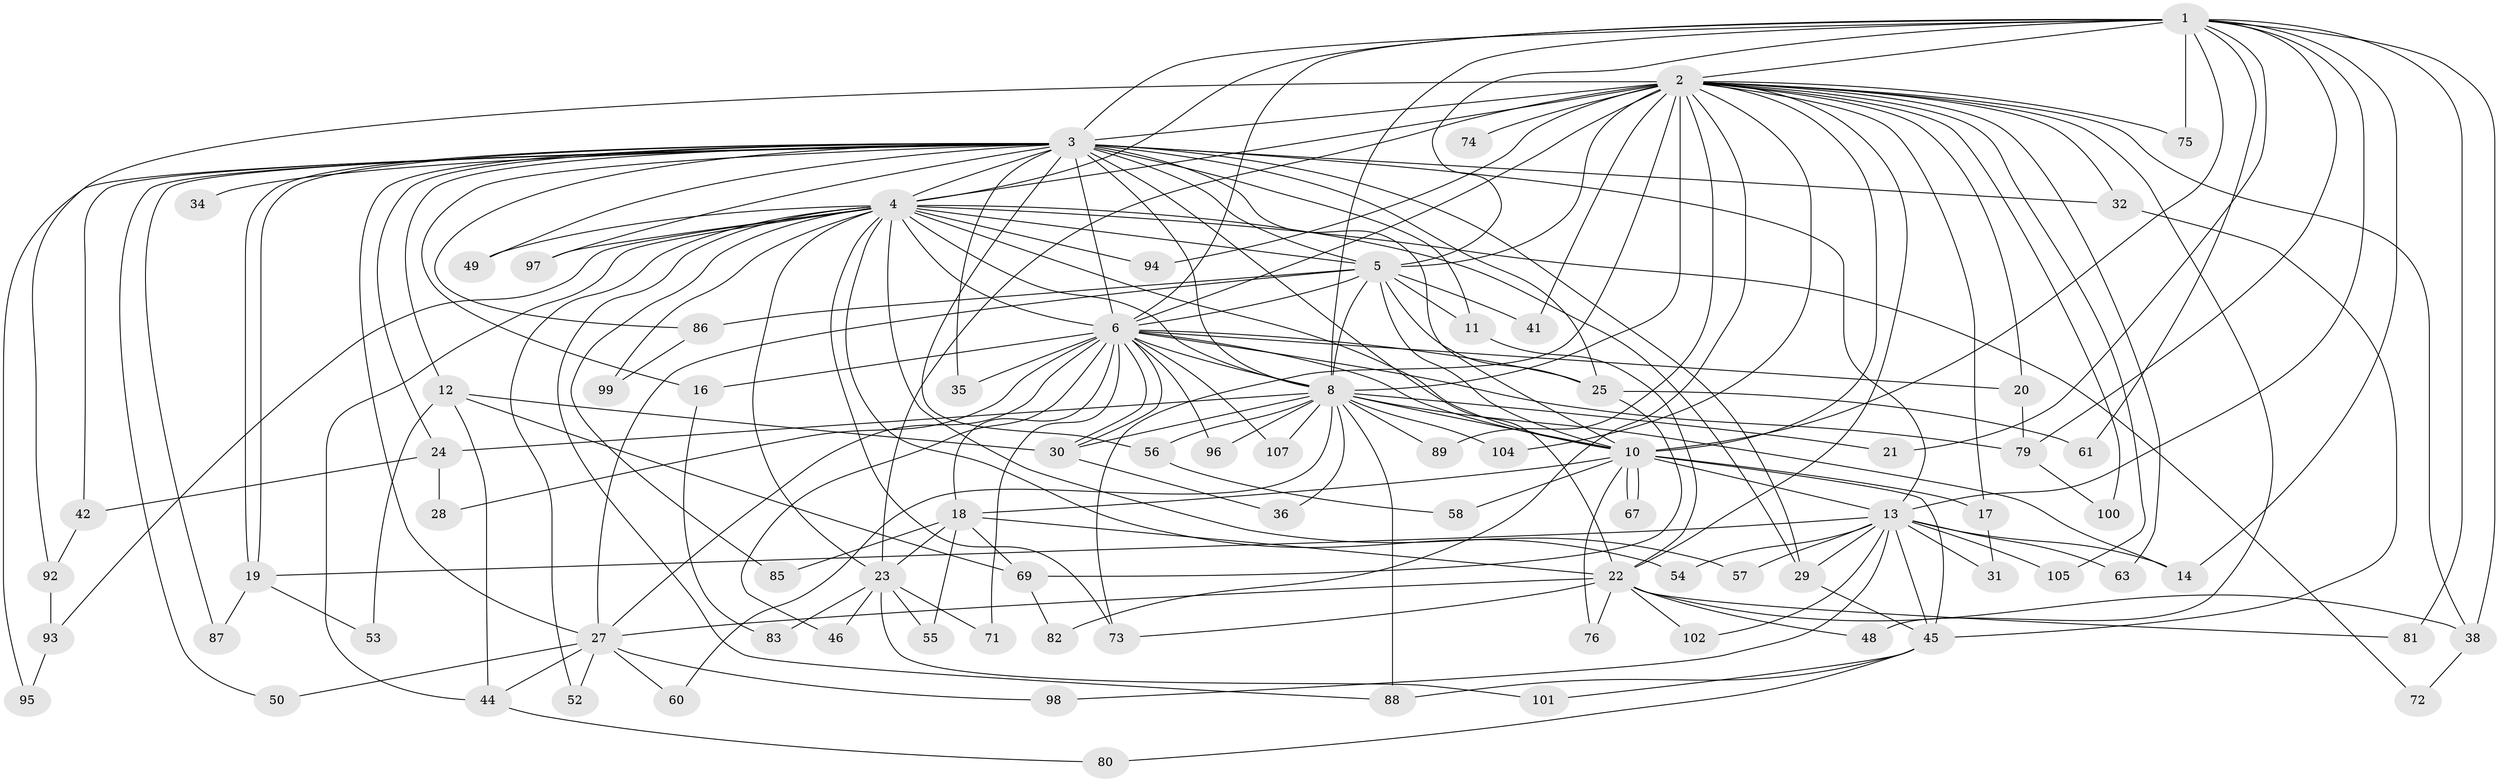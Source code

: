 // Generated by graph-tools (version 1.1) at 2025/23/03/03/25 07:23:38]
// undirected, 82 vertices, 193 edges
graph export_dot {
graph [start="1"]
  node [color=gray90,style=filled];
  1 [super="+39"];
  2 [super="+9"];
  3 [super="+7"];
  4 [super="+37"];
  5 [super="+66"];
  6 [super="+26"];
  8 [super="+65"];
  10 [super="+84"];
  11 [super="+64"];
  12 [super="+51"];
  13 [super="+15"];
  14;
  16;
  17;
  18;
  19 [super="+33"];
  20;
  21;
  22 [super="+47"];
  23 [super="+43"];
  24;
  25 [super="+40"];
  27 [super="+77"];
  28;
  29;
  30 [super="+103"];
  31;
  32 [super="+62"];
  34;
  35;
  36;
  38 [super="+70"];
  41;
  42;
  44 [super="+68"];
  45 [super="+59"];
  46;
  48;
  49;
  50;
  52;
  53;
  54;
  55;
  56;
  57;
  58;
  60;
  61;
  63;
  67;
  69 [super="+78"];
  71;
  72;
  73 [super="+91"];
  74;
  75;
  76;
  79 [super="+106"];
  80;
  81;
  82;
  83;
  85;
  86;
  87;
  88 [super="+90"];
  89;
  92;
  93;
  94;
  95;
  96;
  97;
  98;
  99;
  100;
  101;
  102;
  104;
  105;
  107;
  1 -- 2 [weight=2];
  1 -- 3 [weight=2];
  1 -- 4;
  1 -- 5;
  1 -- 6;
  1 -- 8;
  1 -- 10;
  1 -- 21;
  1 -- 61;
  1 -- 75;
  1 -- 81;
  1 -- 14;
  1 -- 38;
  1 -- 13;
  1 -- 79;
  2 -- 3 [weight=4];
  2 -- 4 [weight=2];
  2 -- 5 [weight=2];
  2 -- 6 [weight=2];
  2 -- 8 [weight=2];
  2 -- 10 [weight=2];
  2 -- 17;
  2 -- 22;
  2 -- 32;
  2 -- 38;
  2 -- 48;
  2 -- 63;
  2 -- 73;
  2 -- 74 [weight=2];
  2 -- 89;
  2 -- 92;
  2 -- 94;
  2 -- 100;
  2 -- 104;
  2 -- 105;
  2 -- 41;
  2 -- 75;
  2 -- 82;
  2 -- 20;
  2 -- 23;
  3 -- 4 [weight=2];
  3 -- 5 [weight=2];
  3 -- 6 [weight=2];
  3 -- 8 [weight=2];
  3 -- 10 [weight=3];
  3 -- 16;
  3 -- 19;
  3 -- 19;
  3 -- 27;
  3 -- 29;
  3 -- 34 [weight=2];
  3 -- 35;
  3 -- 42;
  3 -- 49;
  3 -- 56;
  3 -- 86;
  3 -- 87;
  3 -- 95;
  3 -- 97;
  3 -- 11;
  3 -- 12;
  3 -- 13;
  3 -- 22;
  3 -- 24;
  3 -- 25;
  3 -- 32;
  3 -- 50;
  4 -- 5;
  4 -- 6 [weight=2];
  4 -- 8;
  4 -- 10;
  4 -- 44;
  4 -- 49;
  4 -- 52;
  4 -- 54;
  4 -- 57;
  4 -- 73;
  4 -- 85;
  4 -- 88;
  4 -- 94;
  4 -- 97;
  4 -- 99;
  4 -- 72;
  4 -- 93;
  4 -- 29;
  4 -- 23;
  5 -- 6;
  5 -- 8;
  5 -- 10;
  5 -- 11;
  5 -- 41;
  5 -- 86;
  5 -- 27;
  5 -- 25;
  6 -- 8 [weight=2];
  6 -- 10;
  6 -- 16;
  6 -- 18;
  6 -- 20;
  6 -- 25;
  6 -- 27;
  6 -- 28;
  6 -- 30;
  6 -- 30;
  6 -- 35;
  6 -- 46;
  6 -- 71;
  6 -- 79;
  6 -- 96;
  6 -- 107;
  8 -- 10;
  8 -- 14;
  8 -- 21;
  8 -- 24;
  8 -- 36;
  8 -- 56;
  8 -- 60;
  8 -- 88;
  8 -- 89;
  8 -- 96;
  8 -- 104;
  8 -- 107;
  8 -- 30;
  10 -- 13;
  10 -- 17;
  10 -- 18;
  10 -- 45;
  10 -- 58;
  10 -- 67;
  10 -- 67;
  10 -- 76;
  11 -- 22;
  12 -- 44;
  12 -- 53;
  12 -- 30;
  12 -- 69;
  13 -- 14;
  13 -- 31;
  13 -- 45;
  13 -- 54;
  13 -- 57;
  13 -- 63;
  13 -- 98;
  13 -- 102;
  13 -- 105;
  13 -- 29;
  13 -- 19;
  16 -- 83;
  17 -- 31;
  18 -- 23;
  18 -- 55;
  18 -- 69;
  18 -- 85;
  18 -- 22;
  19 -- 53;
  19 -- 87;
  20 -- 79;
  22 -- 38;
  22 -- 48;
  22 -- 76;
  22 -- 102;
  22 -- 73;
  22 -- 81;
  22 -- 27;
  23 -- 46;
  23 -- 71;
  23 -- 83;
  23 -- 101;
  23 -- 55;
  24 -- 28;
  24 -- 42;
  25 -- 61;
  25 -- 69;
  27 -- 50;
  27 -- 52;
  27 -- 60;
  27 -- 98;
  27 -- 44;
  29 -- 45;
  30 -- 36;
  32 -- 45;
  38 -- 72;
  42 -- 92;
  44 -- 80;
  45 -- 101;
  45 -- 80;
  45 -- 88;
  56 -- 58;
  69 -- 82;
  79 -- 100;
  86 -- 99;
  92 -- 93;
  93 -- 95;
}
